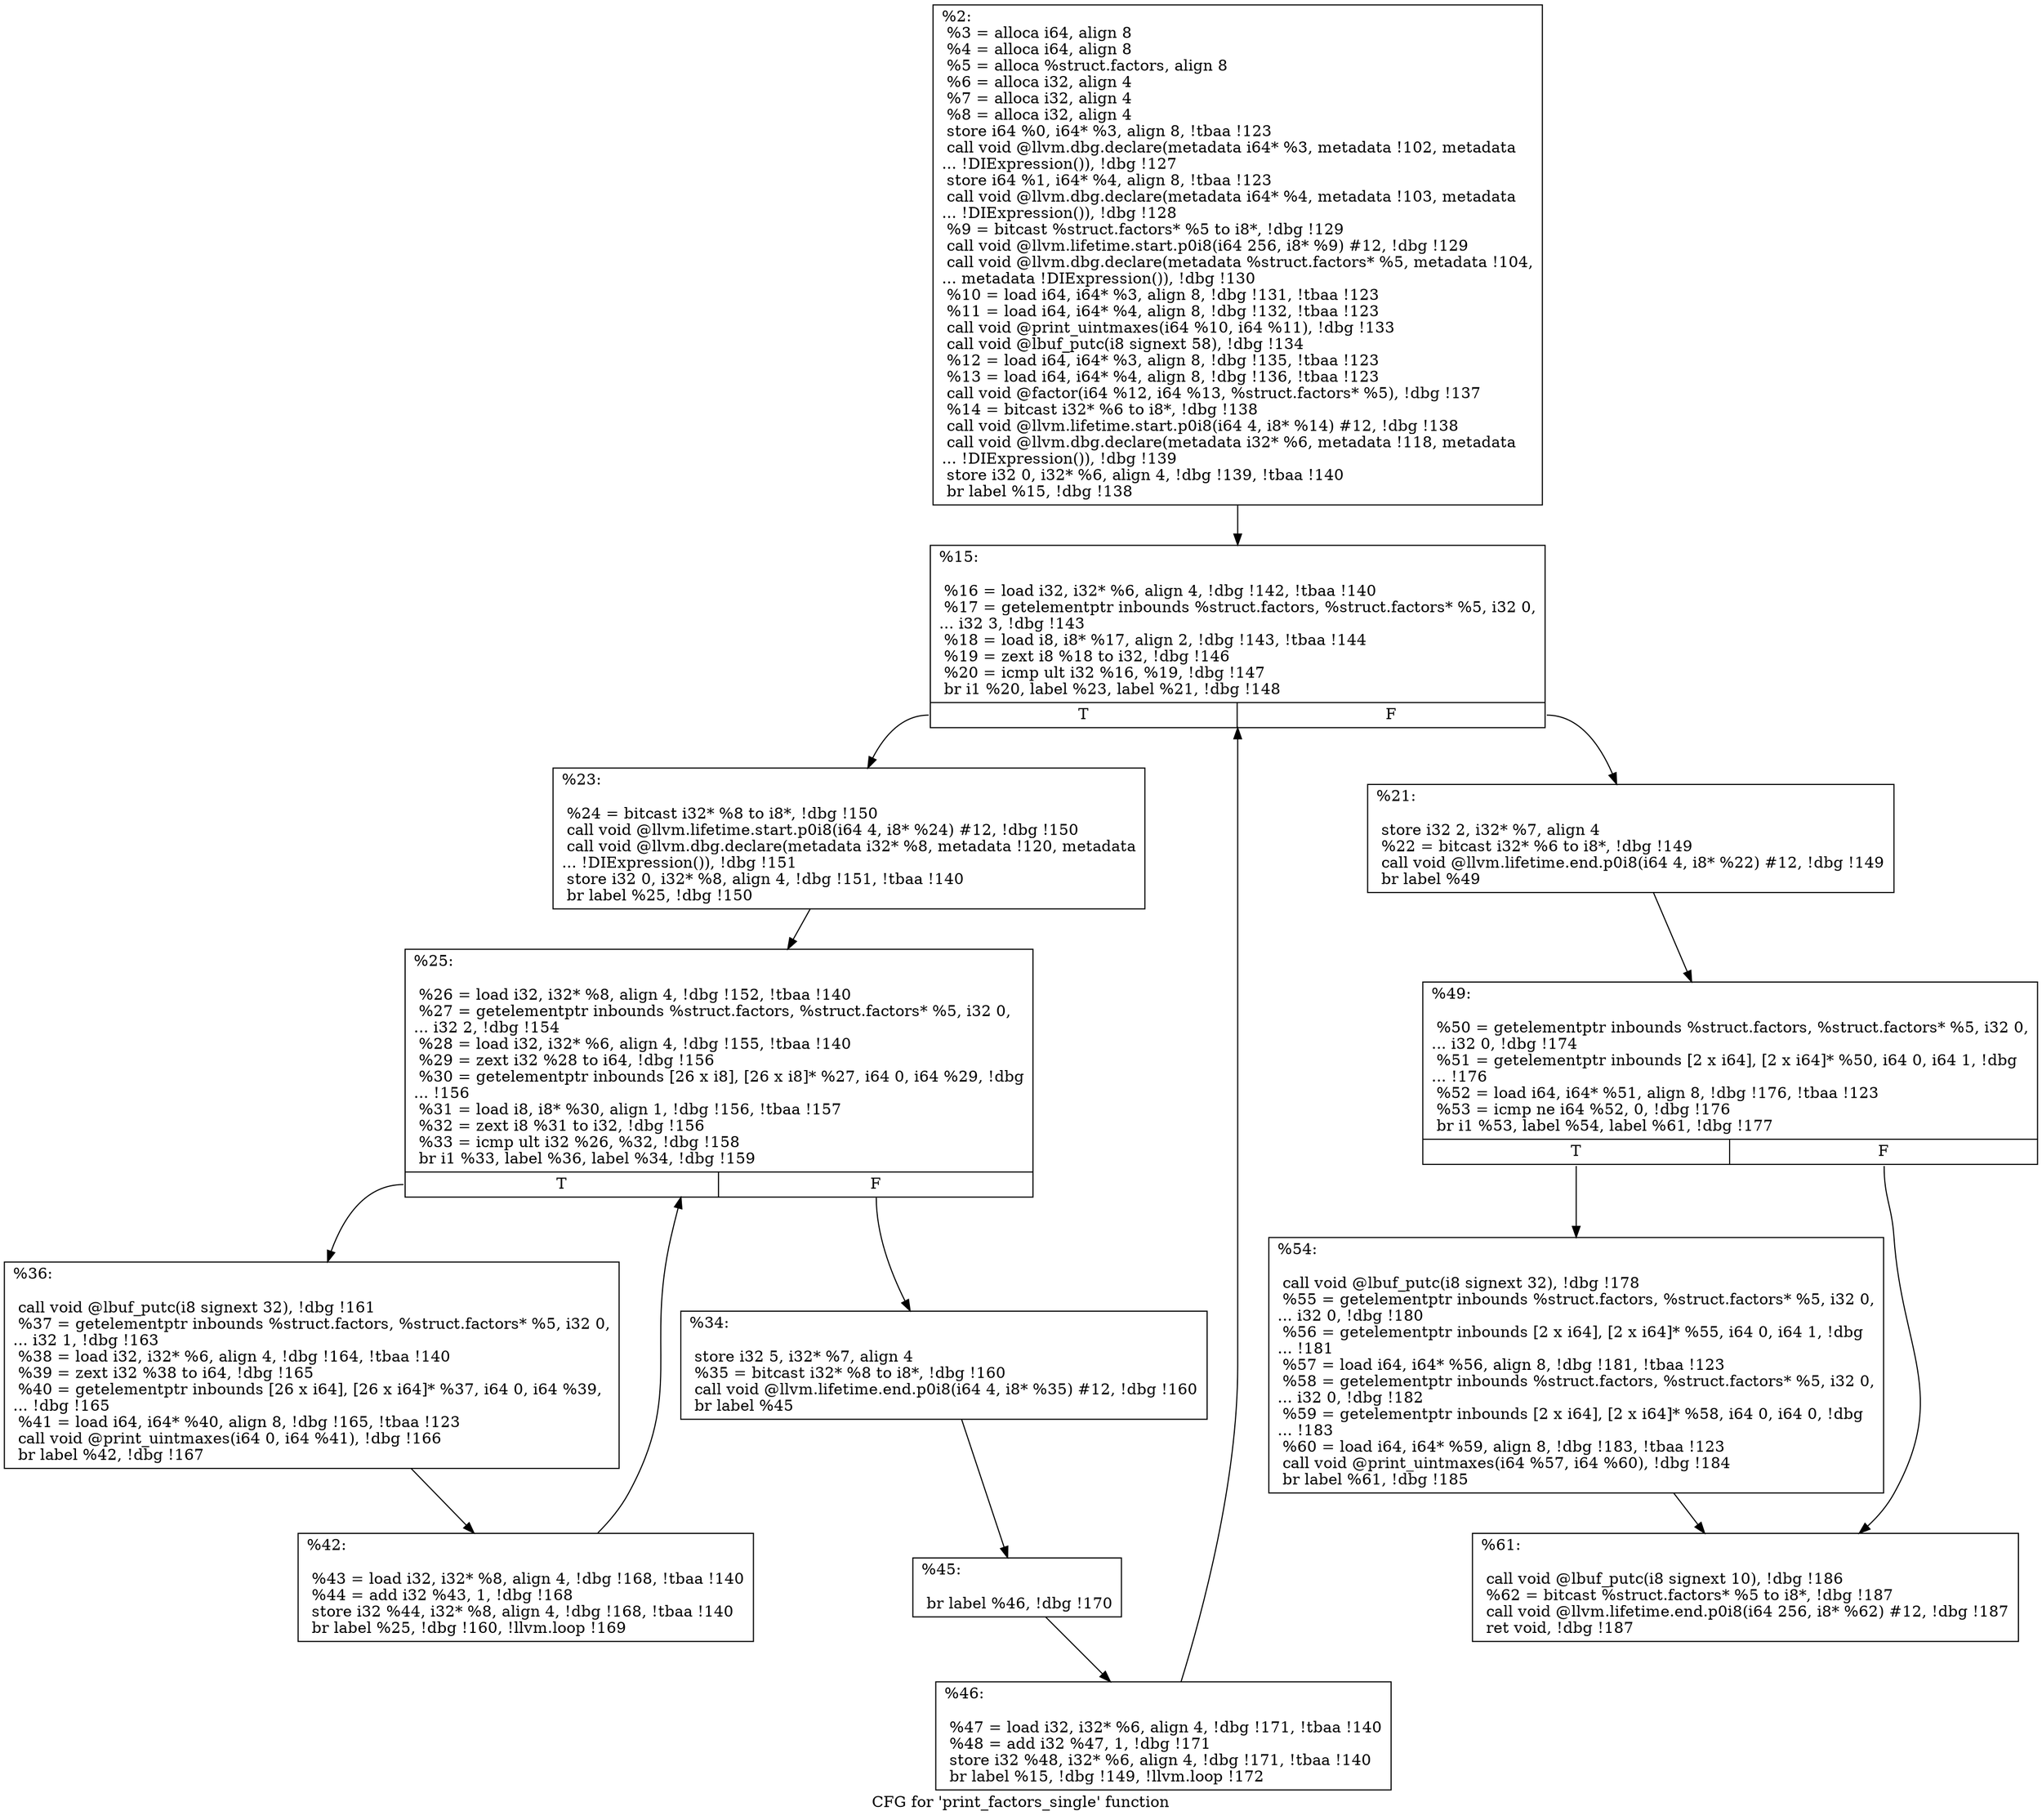 digraph "CFG for 'print_factors_single' function" {
	label="CFG for 'print_factors_single' function";

	Node0x2574fd0 [shape=record,label="{%2:\l  %3 = alloca i64, align 8\l  %4 = alloca i64, align 8\l  %5 = alloca %struct.factors, align 8\l  %6 = alloca i32, align 4\l  %7 = alloca i32, align 4\l  %8 = alloca i32, align 4\l  store i64 %0, i64* %3, align 8, !tbaa !123\l  call void @llvm.dbg.declare(metadata i64* %3, metadata !102, metadata\l... !DIExpression()), !dbg !127\l  store i64 %1, i64* %4, align 8, !tbaa !123\l  call void @llvm.dbg.declare(metadata i64* %4, metadata !103, metadata\l... !DIExpression()), !dbg !128\l  %9 = bitcast %struct.factors* %5 to i8*, !dbg !129\l  call void @llvm.lifetime.start.p0i8(i64 256, i8* %9) #12, !dbg !129\l  call void @llvm.dbg.declare(metadata %struct.factors* %5, metadata !104,\l... metadata !DIExpression()), !dbg !130\l  %10 = load i64, i64* %3, align 8, !dbg !131, !tbaa !123\l  %11 = load i64, i64* %4, align 8, !dbg !132, !tbaa !123\l  call void @print_uintmaxes(i64 %10, i64 %11), !dbg !133\l  call void @lbuf_putc(i8 signext 58), !dbg !134\l  %12 = load i64, i64* %3, align 8, !dbg !135, !tbaa !123\l  %13 = load i64, i64* %4, align 8, !dbg !136, !tbaa !123\l  call void @factor(i64 %12, i64 %13, %struct.factors* %5), !dbg !137\l  %14 = bitcast i32* %6 to i8*, !dbg !138\l  call void @llvm.lifetime.start.p0i8(i64 4, i8* %14) #12, !dbg !138\l  call void @llvm.dbg.declare(metadata i32* %6, metadata !118, metadata\l... !DIExpression()), !dbg !139\l  store i32 0, i32* %6, align 4, !dbg !139, !tbaa !140\l  br label %15, !dbg !138\l}"];
	Node0x2574fd0 -> Node0x25750f0;
	Node0x25750f0 [shape=record,label="{%15:\l\l  %16 = load i32, i32* %6, align 4, !dbg !142, !tbaa !140\l  %17 = getelementptr inbounds %struct.factors, %struct.factors* %5, i32 0,\l... i32 3, !dbg !143\l  %18 = load i8, i8* %17, align 2, !dbg !143, !tbaa !144\l  %19 = zext i8 %18 to i32, !dbg !146\l  %20 = icmp ult i32 %16, %19, !dbg !147\l  br i1 %20, label %23, label %21, !dbg !148\l|{<s0>T|<s1>F}}"];
	Node0x25750f0:s0 -> Node0x2575190;
	Node0x25750f0:s1 -> Node0x2575140;
	Node0x2575140 [shape=record,label="{%21:\l\l  store i32 2, i32* %7, align 4\l  %22 = bitcast i32* %6 to i8*, !dbg !149\l  call void @llvm.lifetime.end.p0i8(i64 4, i8* %22) #12, !dbg !149\l  br label %49\l}"];
	Node0x2575140 -> Node0x25753c0;
	Node0x2575190 [shape=record,label="{%23:\l\l  %24 = bitcast i32* %8 to i8*, !dbg !150\l  call void @llvm.lifetime.start.p0i8(i64 4, i8* %24) #12, !dbg !150\l  call void @llvm.dbg.declare(metadata i32* %8, metadata !120, metadata\l... !DIExpression()), !dbg !151\l  store i32 0, i32* %8, align 4, !dbg !151, !tbaa !140\l  br label %25, !dbg !150\l}"];
	Node0x2575190 -> Node0x25751e0;
	Node0x25751e0 [shape=record,label="{%25:\l\l  %26 = load i32, i32* %8, align 4, !dbg !152, !tbaa !140\l  %27 = getelementptr inbounds %struct.factors, %struct.factors* %5, i32 0,\l... i32 2, !dbg !154\l  %28 = load i32, i32* %6, align 4, !dbg !155, !tbaa !140\l  %29 = zext i32 %28 to i64, !dbg !156\l  %30 = getelementptr inbounds [26 x i8], [26 x i8]* %27, i64 0, i64 %29, !dbg\l... !156\l  %31 = load i8, i8* %30, align 1, !dbg !156, !tbaa !157\l  %32 = zext i8 %31 to i32, !dbg !156\l  %33 = icmp ult i32 %26, %32, !dbg !158\l  br i1 %33, label %36, label %34, !dbg !159\l|{<s0>T|<s1>F}}"];
	Node0x25751e0:s0 -> Node0x2575280;
	Node0x25751e0:s1 -> Node0x2575230;
	Node0x2575230 [shape=record,label="{%34:\l\l  store i32 5, i32* %7, align 4\l  %35 = bitcast i32* %8 to i8*, !dbg !160\l  call void @llvm.lifetime.end.p0i8(i64 4, i8* %35) #12, !dbg !160\l  br label %45\l}"];
	Node0x2575230 -> Node0x2575320;
	Node0x2575280 [shape=record,label="{%36:\l\l  call void @lbuf_putc(i8 signext 32), !dbg !161\l  %37 = getelementptr inbounds %struct.factors, %struct.factors* %5, i32 0,\l... i32 1, !dbg !163\l  %38 = load i32, i32* %6, align 4, !dbg !164, !tbaa !140\l  %39 = zext i32 %38 to i64, !dbg !165\l  %40 = getelementptr inbounds [26 x i64], [26 x i64]* %37, i64 0, i64 %39,\l... !dbg !165\l  %41 = load i64, i64* %40, align 8, !dbg !165, !tbaa !123\l  call void @print_uintmaxes(i64 0, i64 %41), !dbg !166\l  br label %42, !dbg !167\l}"];
	Node0x2575280 -> Node0x25752d0;
	Node0x25752d0 [shape=record,label="{%42:\l\l  %43 = load i32, i32* %8, align 4, !dbg !168, !tbaa !140\l  %44 = add i32 %43, 1, !dbg !168\l  store i32 %44, i32* %8, align 4, !dbg !168, !tbaa !140\l  br label %25, !dbg !160, !llvm.loop !169\l}"];
	Node0x25752d0 -> Node0x25751e0;
	Node0x2575320 [shape=record,label="{%45:\l\l  br label %46, !dbg !170\l}"];
	Node0x2575320 -> Node0x2575370;
	Node0x2575370 [shape=record,label="{%46:\l\l  %47 = load i32, i32* %6, align 4, !dbg !171, !tbaa !140\l  %48 = add i32 %47, 1, !dbg !171\l  store i32 %48, i32* %6, align 4, !dbg !171, !tbaa !140\l  br label %15, !dbg !149, !llvm.loop !172\l}"];
	Node0x2575370 -> Node0x25750f0;
	Node0x25753c0 [shape=record,label="{%49:\l\l  %50 = getelementptr inbounds %struct.factors, %struct.factors* %5, i32 0,\l... i32 0, !dbg !174\l  %51 = getelementptr inbounds [2 x i64], [2 x i64]* %50, i64 0, i64 1, !dbg\l... !176\l  %52 = load i64, i64* %51, align 8, !dbg !176, !tbaa !123\l  %53 = icmp ne i64 %52, 0, !dbg !176\l  br i1 %53, label %54, label %61, !dbg !177\l|{<s0>T|<s1>F}}"];
	Node0x25753c0:s0 -> Node0x2575410;
	Node0x25753c0:s1 -> Node0x2575460;
	Node0x2575410 [shape=record,label="{%54:\l\l  call void @lbuf_putc(i8 signext 32), !dbg !178\l  %55 = getelementptr inbounds %struct.factors, %struct.factors* %5, i32 0,\l... i32 0, !dbg !180\l  %56 = getelementptr inbounds [2 x i64], [2 x i64]* %55, i64 0, i64 1, !dbg\l... !181\l  %57 = load i64, i64* %56, align 8, !dbg !181, !tbaa !123\l  %58 = getelementptr inbounds %struct.factors, %struct.factors* %5, i32 0,\l... i32 0, !dbg !182\l  %59 = getelementptr inbounds [2 x i64], [2 x i64]* %58, i64 0, i64 0, !dbg\l... !183\l  %60 = load i64, i64* %59, align 8, !dbg !183, !tbaa !123\l  call void @print_uintmaxes(i64 %57, i64 %60), !dbg !184\l  br label %61, !dbg !185\l}"];
	Node0x2575410 -> Node0x2575460;
	Node0x2575460 [shape=record,label="{%61:\l\l  call void @lbuf_putc(i8 signext 10), !dbg !186\l  %62 = bitcast %struct.factors* %5 to i8*, !dbg !187\l  call void @llvm.lifetime.end.p0i8(i64 256, i8* %62) #12, !dbg !187\l  ret void, !dbg !187\l}"];
}
